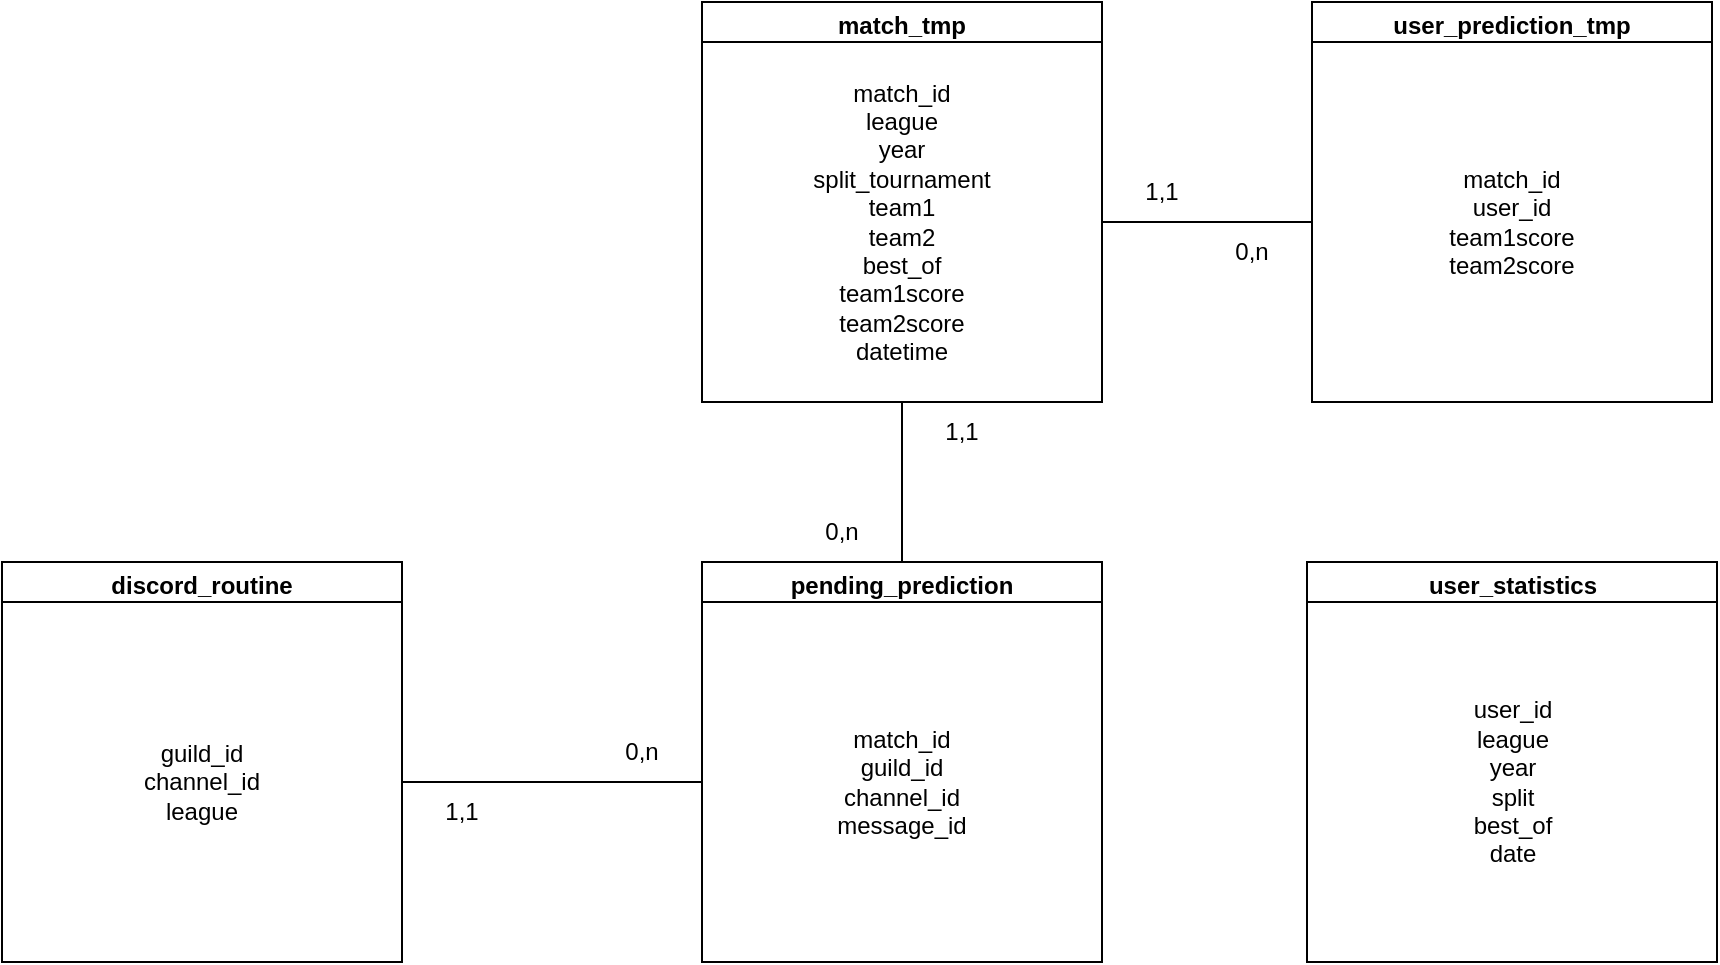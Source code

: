 <mxfile>
    <diagram id="ggqLzHgaAES7Uofz30xR" name="Page-1">
        <mxGraphModel dx="2244" dy="655" grid="1" gridSize="10" guides="1" tooltips="1" connect="1" arrows="1" fold="1" page="1" pageScale="1" pageWidth="850" pageHeight="1100" math="0" shadow="0">
            <root>
                <mxCell id="0"/>
                <mxCell id="1" parent="0"/>
                <mxCell id="6" value="match_tmp" style="swimlane;whiteSpace=wrap;html=1;" parent="1" vertex="1">
                    <mxGeometry x="120" y="80" width="200" height="200" as="geometry"/>
                </mxCell>
                <mxCell id="7" value="match_id&lt;br&gt;league&lt;br&gt;year&lt;br&gt;split_tournament&lt;br&gt;team1&lt;br&gt;team2&lt;br&gt;best_of&lt;br&gt;team1score&lt;br&gt;team2score&lt;br&gt;datetime" style="rounded=0;whiteSpace=wrap;html=1;" parent="6" vertex="1">
                    <mxGeometry y="20" width="200" height="180" as="geometry"/>
                </mxCell>
                <mxCell id="8" value="user_prediction_tmp" style="swimlane;whiteSpace=wrap;html=1;" parent="1" vertex="1">
                    <mxGeometry x="425" y="80" width="200" height="200" as="geometry"/>
                </mxCell>
                <mxCell id="9" value="match_id&lt;br&gt;user_id&lt;br&gt;team1score&lt;br&gt;team2score" style="rounded=0;whiteSpace=wrap;html=1;" parent="8" vertex="1">
                    <mxGeometry y="20" width="200" height="180" as="geometry"/>
                </mxCell>
                <mxCell id="10" value="pending_prediction" style="swimlane;whiteSpace=wrap;html=1;" parent="1" vertex="1">
                    <mxGeometry x="120" y="360" width="200" height="200" as="geometry"/>
                </mxCell>
                <mxCell id="11" value="match_id&lt;br&gt;guild_id&lt;br&gt;channel_id&lt;br&gt;message_id" style="rounded=0;whiteSpace=wrap;html=1;" parent="10" vertex="1">
                    <mxGeometry y="20" width="200" height="180" as="geometry"/>
                </mxCell>
                <mxCell id="12" value="user_statistics" style="swimlane;whiteSpace=wrap;html=1;" parent="1" vertex="1">
                    <mxGeometry x="422.5" y="360" width="205" height="200" as="geometry"/>
                </mxCell>
                <mxCell id="14" value="user_id&lt;br&gt;league&lt;br&gt;year&lt;br&gt;split&lt;br&gt;best_of&lt;br&gt;date" style="rounded=0;whiteSpace=wrap;html=1;" parent="12" vertex="1">
                    <mxGeometry y="20" width="205" height="180" as="geometry"/>
                </mxCell>
                <mxCell id="15" value="discord_routine" style="swimlane;whiteSpace=wrap;html=1;" parent="1" vertex="1">
                    <mxGeometry x="-230" y="360" width="200" height="200" as="geometry"/>
                </mxCell>
                <mxCell id="16" value="guild_id&lt;br&gt;channel_id&lt;br&gt;league" style="rounded=0;whiteSpace=wrap;html=1;" parent="15" vertex="1">
                    <mxGeometry y="20" width="200" height="180" as="geometry"/>
                </mxCell>
                <mxCell id="18" value="" style="endArrow=none;html=1;exitX=1;exitY=0.5;exitDx=0;exitDy=0;entryX=0;entryY=0.5;entryDx=0;entryDy=0;" parent="1" source="16" target="11" edge="1">
                    <mxGeometry width="50" height="50" relative="1" as="geometry">
                        <mxPoint x="310" y="340" as="sourcePoint"/>
                        <mxPoint x="360" y="290" as="targetPoint"/>
                    </mxGeometry>
                </mxCell>
                <mxCell id="19" value="" style="endArrow=none;html=1;entryX=0.5;entryY=1;entryDx=0;entryDy=0;exitX=0.5;exitY=0;exitDx=0;exitDy=0;" parent="1" source="10" target="6" edge="1">
                    <mxGeometry width="50" height="50" relative="1" as="geometry">
                        <mxPoint x="310" y="340" as="sourcePoint"/>
                        <mxPoint x="360" y="290" as="targetPoint"/>
                    </mxGeometry>
                </mxCell>
                <mxCell id="20" value="" style="endArrow=none;html=1;entryX=1;entryY=0.5;entryDx=0;entryDy=0;exitX=0;exitY=0.5;exitDx=0;exitDy=0;" parent="1" source="9" target="7" edge="1">
                    <mxGeometry width="50" height="50" relative="1" as="geometry">
                        <mxPoint x="310" y="340" as="sourcePoint"/>
                        <mxPoint x="360" y="290" as="targetPoint"/>
                    </mxGeometry>
                </mxCell>
                <mxCell id="24" value="0,n" style="text;html=1;strokeColor=none;fillColor=none;align=center;verticalAlign=middle;whiteSpace=wrap;rounded=0;" parent="1" vertex="1">
                    <mxGeometry x="60" y="440" width="60" height="30" as="geometry"/>
                </mxCell>
                <mxCell id="25" value="1,1" style="text;html=1;strokeColor=none;fillColor=none;align=center;verticalAlign=middle;whiteSpace=wrap;rounded=0;" parent="1" vertex="1">
                    <mxGeometry x="-30" y="470" width="60" height="30" as="geometry"/>
                </mxCell>
                <mxCell id="26" value="1,1" style="text;html=1;strokeColor=none;fillColor=none;align=center;verticalAlign=middle;whiteSpace=wrap;rounded=0;" parent="1" vertex="1">
                    <mxGeometry x="220" y="280" width="60" height="30" as="geometry"/>
                </mxCell>
                <mxCell id="27" value="0,n" style="text;html=1;strokeColor=none;fillColor=none;align=center;verticalAlign=middle;whiteSpace=wrap;rounded=0;" parent="1" vertex="1">
                    <mxGeometry x="160" y="330" width="60" height="30" as="geometry"/>
                </mxCell>
                <mxCell id="28" value="1,1" style="text;html=1;strokeColor=none;fillColor=none;align=center;verticalAlign=middle;whiteSpace=wrap;rounded=0;" parent="1" vertex="1">
                    <mxGeometry x="320" y="160" width="60" height="30" as="geometry"/>
                </mxCell>
                <mxCell id="29" value="0,n" style="text;html=1;strokeColor=none;fillColor=none;align=center;verticalAlign=middle;whiteSpace=wrap;rounded=0;" parent="1" vertex="1">
                    <mxGeometry x="365" y="190" width="60" height="30" as="geometry"/>
                </mxCell>
            </root>
        </mxGraphModel>
    </diagram>
</mxfile>